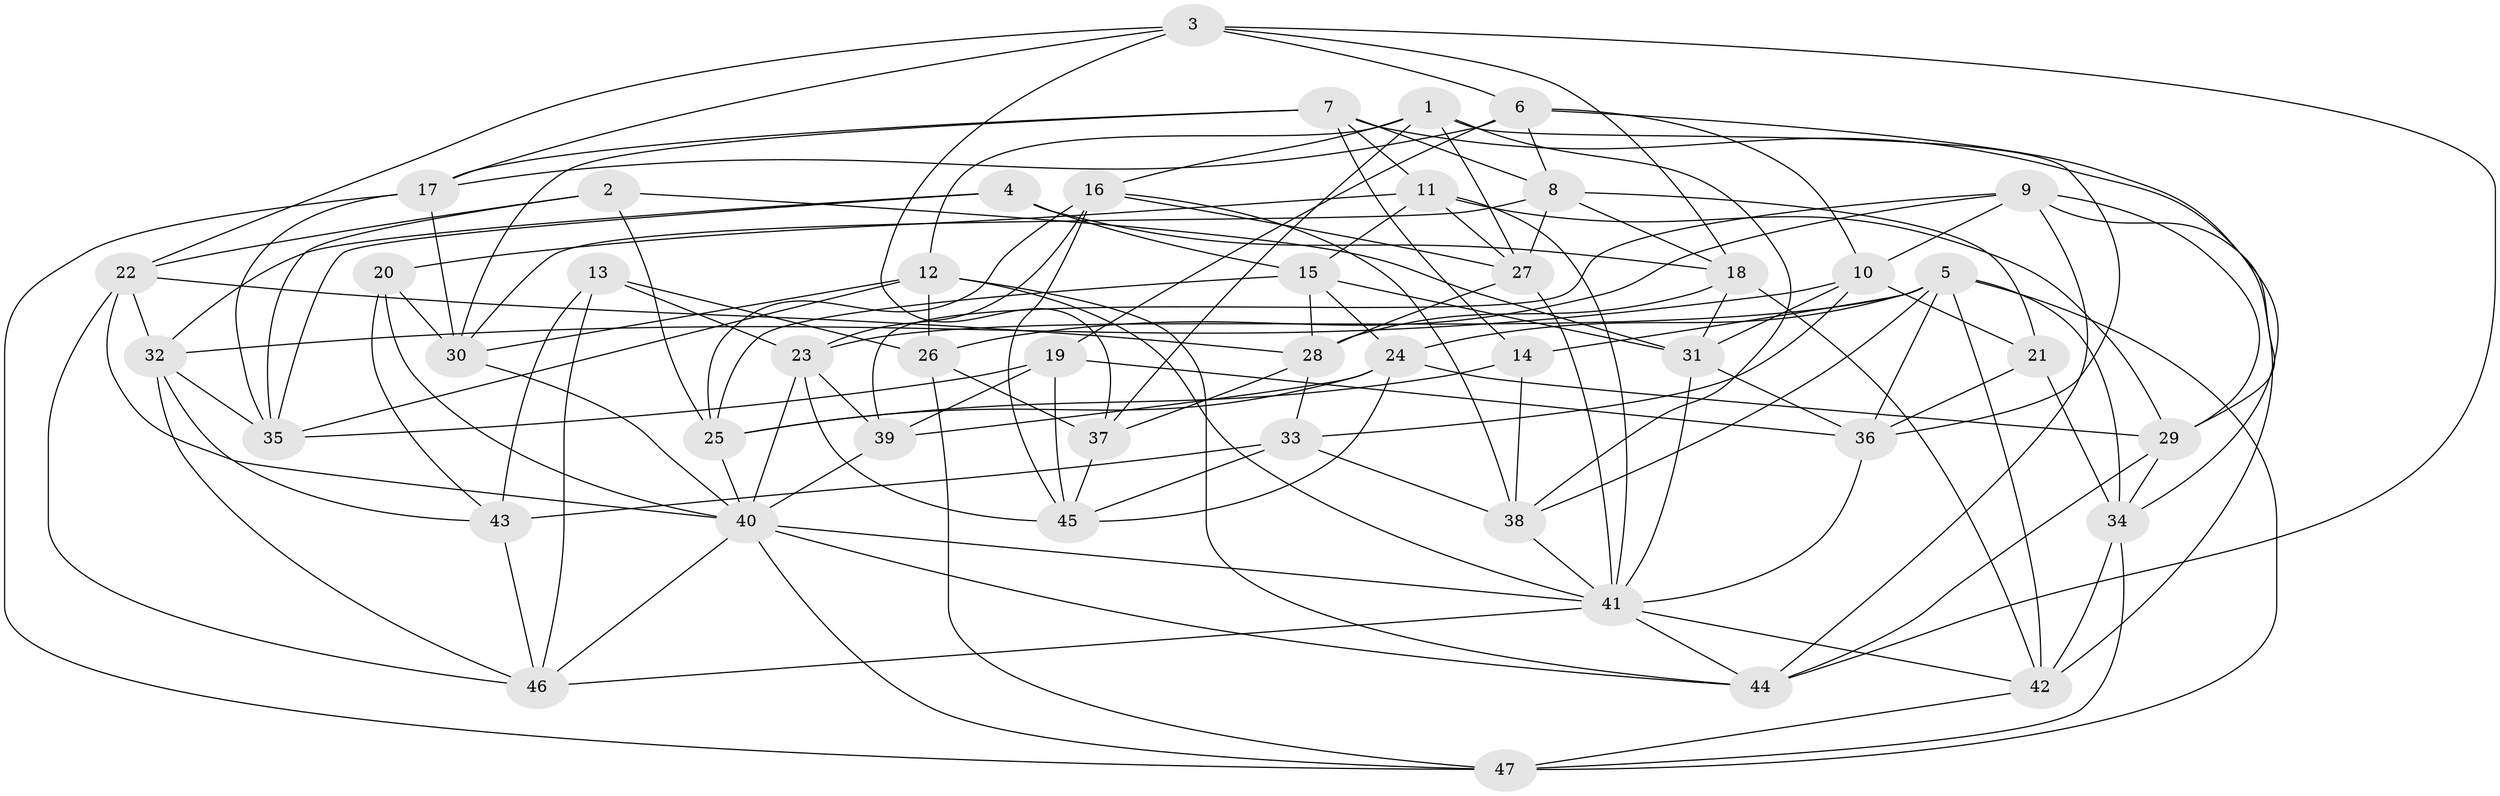 // original degree distribution, {4: 1.0}
// Generated by graph-tools (version 1.1) at 2025/26/03/09/25 03:26:54]
// undirected, 47 vertices, 137 edges
graph export_dot {
graph [start="1"]
  node [color=gray90,style=filled];
  1;
  2;
  3;
  4;
  5;
  6;
  7;
  8;
  9;
  10;
  11;
  12;
  13;
  14;
  15;
  16;
  17;
  18;
  19;
  20;
  21;
  22;
  23;
  24;
  25;
  26;
  27;
  28;
  29;
  30;
  31;
  32;
  33;
  34;
  35;
  36;
  37;
  38;
  39;
  40;
  41;
  42;
  43;
  44;
  45;
  46;
  47;
  1 -- 12 [weight=1.0];
  1 -- 16 [weight=1.0];
  1 -- 27 [weight=1.0];
  1 -- 36 [weight=1.0];
  1 -- 37 [weight=1.0];
  1 -- 38 [weight=1.0];
  2 -- 22 [weight=1.0];
  2 -- 25 [weight=1.0];
  2 -- 31 [weight=1.0];
  2 -- 35 [weight=1.0];
  3 -- 6 [weight=1.0];
  3 -- 17 [weight=1.0];
  3 -- 18 [weight=1.0];
  3 -- 22 [weight=1.0];
  3 -- 37 [weight=1.0];
  3 -- 44 [weight=1.0];
  4 -- 15 [weight=1.0];
  4 -- 18 [weight=1.0];
  4 -- 32 [weight=1.0];
  4 -- 35 [weight=1.0];
  5 -- 14 [weight=1.0];
  5 -- 23 [weight=1.0];
  5 -- 24 [weight=1.0];
  5 -- 34 [weight=1.0];
  5 -- 36 [weight=1.0];
  5 -- 38 [weight=1.0];
  5 -- 42 [weight=1.0];
  5 -- 47 [weight=1.0];
  6 -- 8 [weight=1.0];
  6 -- 10 [weight=1.0];
  6 -- 17 [weight=1.0];
  6 -- 19 [weight=1.0];
  6 -- 29 [weight=1.0];
  7 -- 8 [weight=1.0];
  7 -- 11 [weight=1.0];
  7 -- 14 [weight=1.0];
  7 -- 17 [weight=1.0];
  7 -- 30 [weight=1.0];
  7 -- 34 [weight=1.0];
  8 -- 18 [weight=1.0];
  8 -- 21 [weight=1.0];
  8 -- 27 [weight=1.0];
  8 -- 30 [weight=1.0];
  9 -- 10 [weight=1.0];
  9 -- 26 [weight=1.0];
  9 -- 29 [weight=1.0];
  9 -- 39 [weight=1.0];
  9 -- 42 [weight=1.0];
  9 -- 44 [weight=1.0];
  10 -- 21 [weight=1.0];
  10 -- 31 [weight=1.0];
  10 -- 32 [weight=1.0];
  10 -- 33 [weight=1.0];
  11 -- 15 [weight=1.0];
  11 -- 20 [weight=1.0];
  11 -- 27 [weight=1.0];
  11 -- 29 [weight=1.0];
  11 -- 41 [weight=1.0];
  12 -- 26 [weight=1.0];
  12 -- 30 [weight=1.0];
  12 -- 35 [weight=1.0];
  12 -- 41 [weight=1.0];
  12 -- 44 [weight=1.0];
  13 -- 23 [weight=1.0];
  13 -- 26 [weight=1.0];
  13 -- 43 [weight=1.0];
  13 -- 46 [weight=1.0];
  14 -- 25 [weight=1.0];
  14 -- 38 [weight=1.0];
  15 -- 24 [weight=1.0];
  15 -- 25 [weight=1.0];
  15 -- 28 [weight=1.0];
  15 -- 31 [weight=1.0];
  16 -- 23 [weight=1.0];
  16 -- 25 [weight=1.0];
  16 -- 27 [weight=1.0];
  16 -- 38 [weight=1.0];
  16 -- 45 [weight=1.0];
  17 -- 30 [weight=1.0];
  17 -- 35 [weight=1.0];
  17 -- 47 [weight=1.0];
  18 -- 28 [weight=1.0];
  18 -- 31 [weight=1.0];
  18 -- 42 [weight=1.0];
  19 -- 35 [weight=1.0];
  19 -- 36 [weight=1.0];
  19 -- 39 [weight=2.0];
  19 -- 45 [weight=1.0];
  20 -- 30 [weight=1.0];
  20 -- 40 [weight=1.0];
  20 -- 43 [weight=1.0];
  21 -- 34 [weight=1.0];
  21 -- 36 [weight=1.0];
  22 -- 28 [weight=1.0];
  22 -- 32 [weight=1.0];
  22 -- 40 [weight=1.0];
  22 -- 46 [weight=1.0];
  23 -- 39 [weight=1.0];
  23 -- 40 [weight=1.0];
  23 -- 45 [weight=1.0];
  24 -- 25 [weight=1.0];
  24 -- 29 [weight=1.0];
  24 -- 39 [weight=1.0];
  24 -- 45 [weight=1.0];
  25 -- 40 [weight=1.0];
  26 -- 37 [weight=2.0];
  26 -- 47 [weight=1.0];
  27 -- 28 [weight=1.0];
  27 -- 41 [weight=1.0];
  28 -- 33 [weight=1.0];
  28 -- 37 [weight=1.0];
  29 -- 34 [weight=1.0];
  29 -- 44 [weight=1.0];
  30 -- 40 [weight=1.0];
  31 -- 36 [weight=1.0];
  31 -- 41 [weight=1.0];
  32 -- 35 [weight=1.0];
  32 -- 43 [weight=1.0];
  32 -- 46 [weight=1.0];
  33 -- 38 [weight=1.0];
  33 -- 43 [weight=2.0];
  33 -- 45 [weight=1.0];
  34 -- 42 [weight=1.0];
  34 -- 47 [weight=1.0];
  36 -- 41 [weight=1.0];
  37 -- 45 [weight=1.0];
  38 -- 41 [weight=1.0];
  39 -- 40 [weight=1.0];
  40 -- 41 [weight=1.0];
  40 -- 44 [weight=1.0];
  40 -- 46 [weight=1.0];
  40 -- 47 [weight=1.0];
  41 -- 42 [weight=1.0];
  41 -- 44 [weight=1.0];
  41 -- 46 [weight=1.0];
  42 -- 47 [weight=1.0];
  43 -- 46 [weight=1.0];
}
